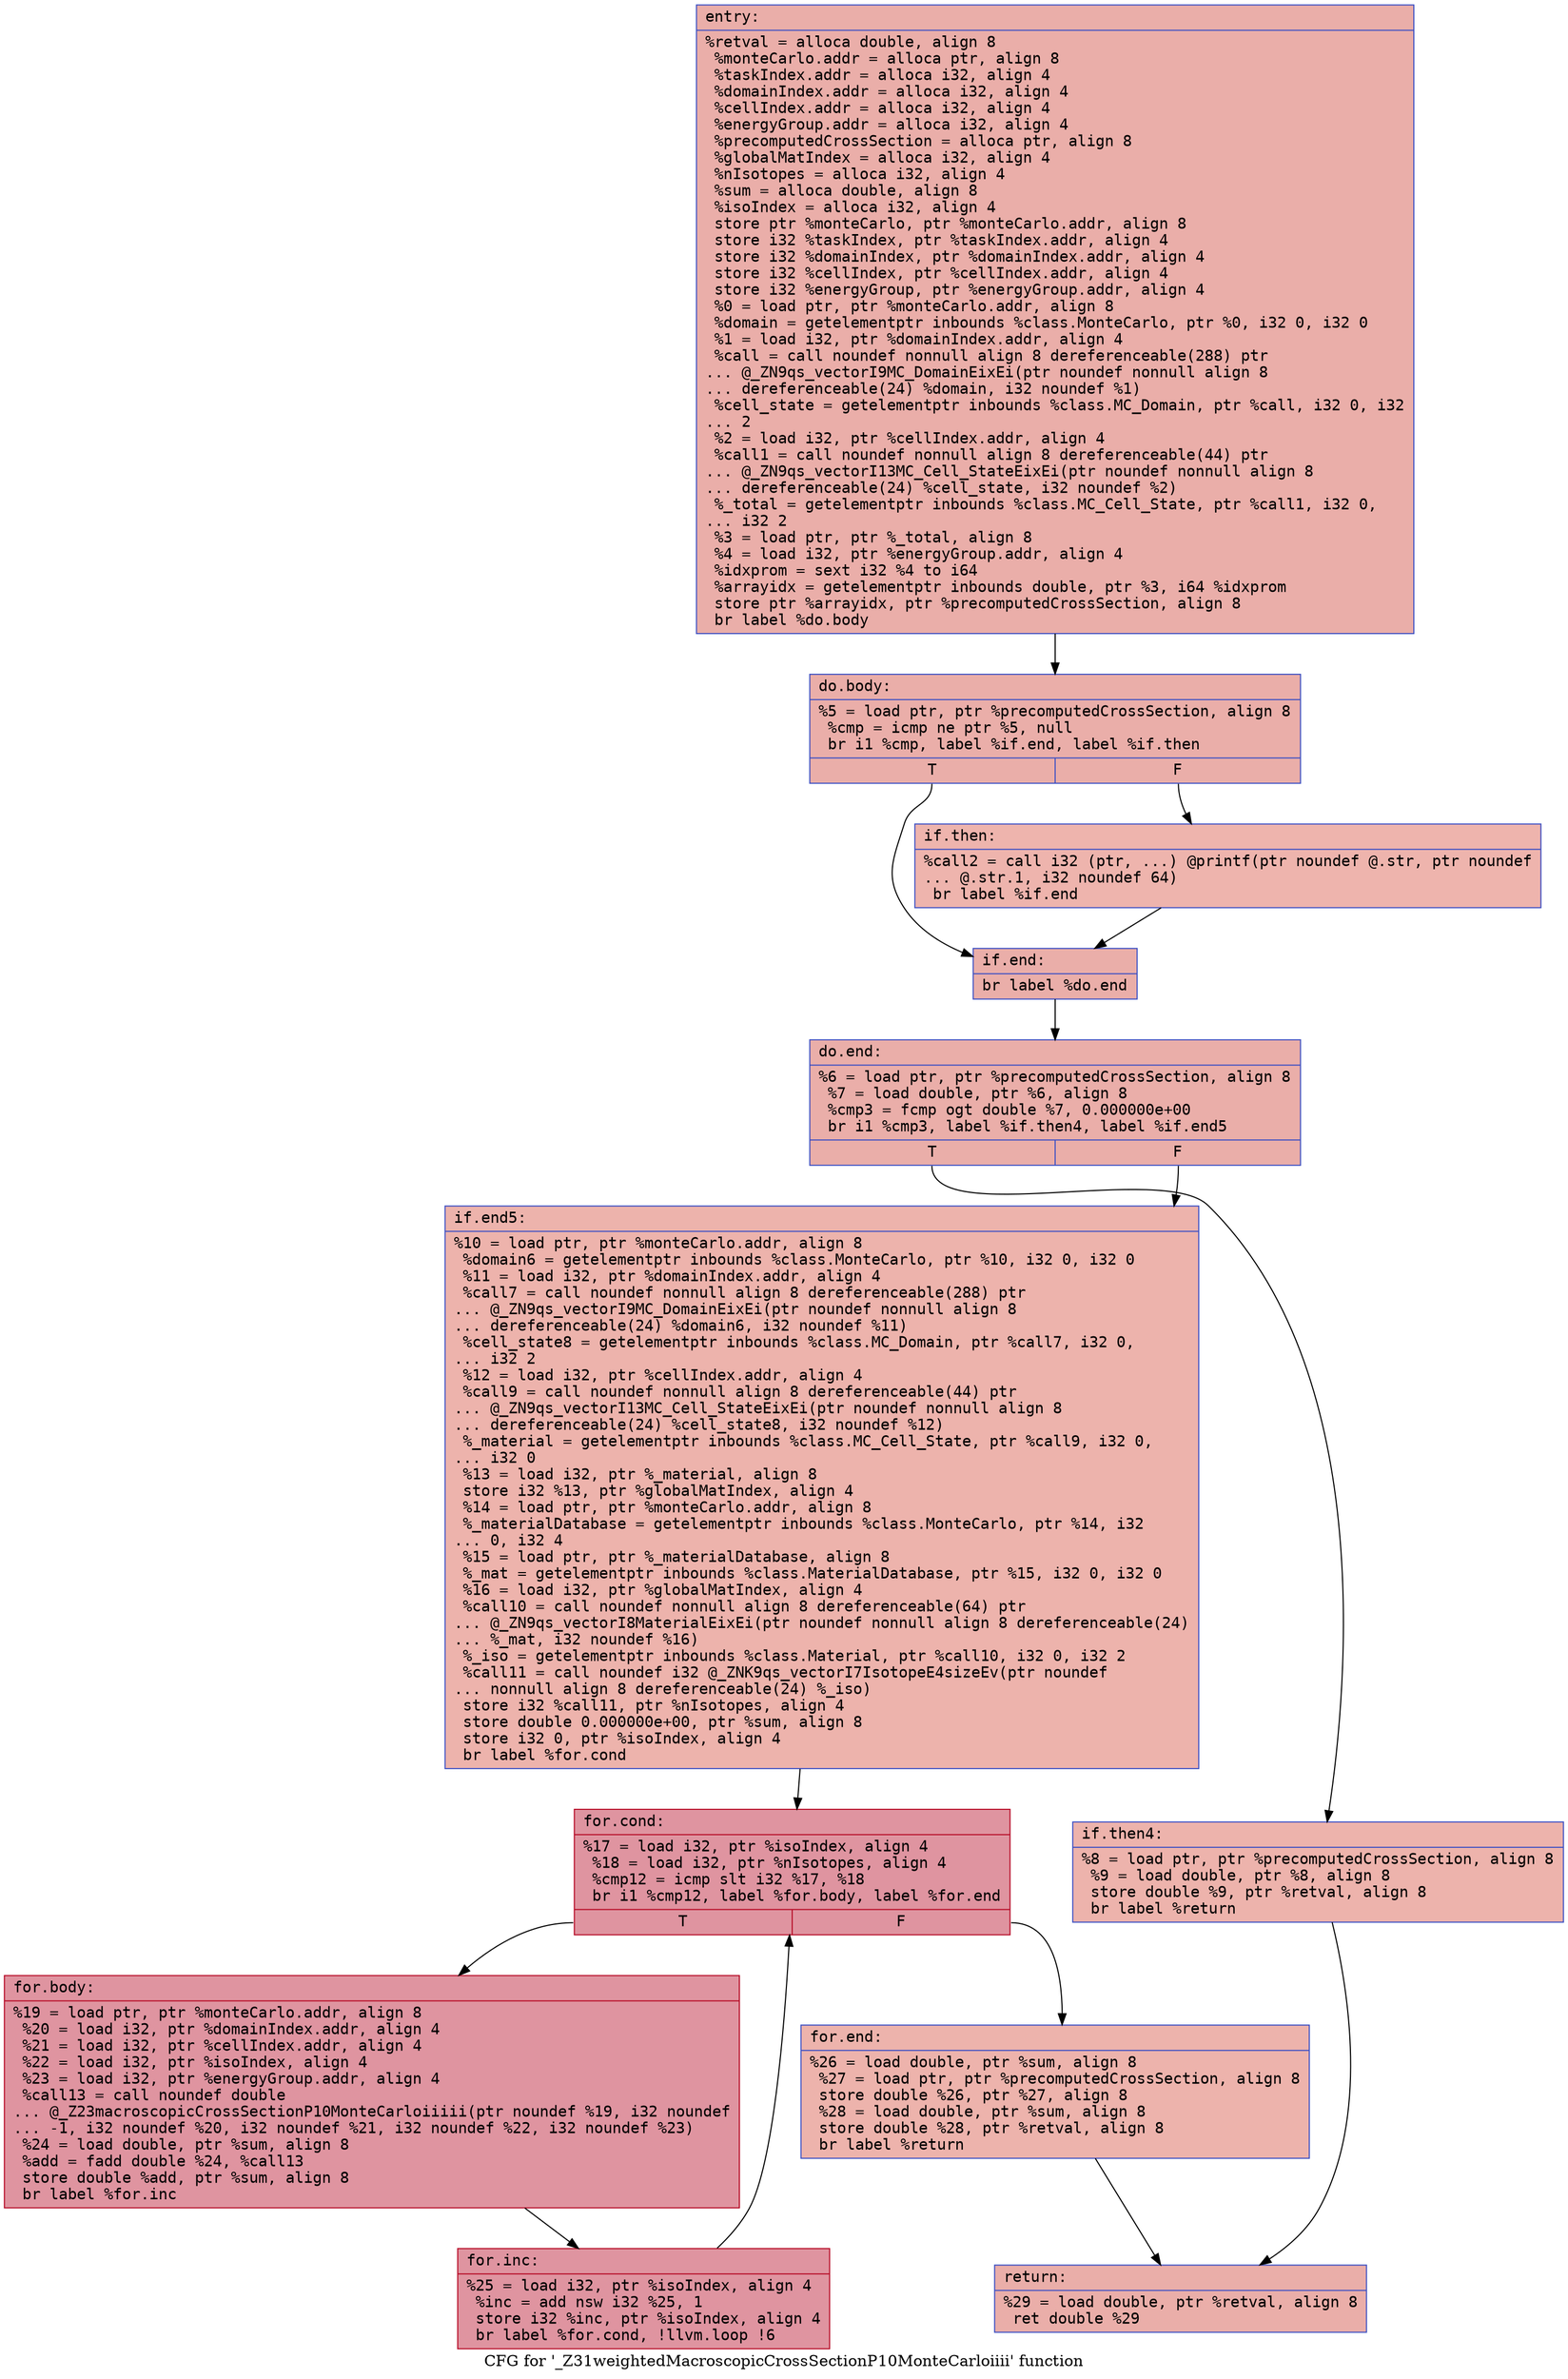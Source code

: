 digraph "CFG for '_Z31weightedMacroscopicCrossSectionP10MonteCarloiiii' function" {
	label="CFG for '_Z31weightedMacroscopicCrossSectionP10MonteCarloiiii' function";

	Node0x5555ce1ff150 [shape=record,color="#3d50c3ff", style=filled, fillcolor="#d0473d70" fontname="Courier",label="{entry:\l|  %retval = alloca double, align 8\l  %monteCarlo.addr = alloca ptr, align 8\l  %taskIndex.addr = alloca i32, align 4\l  %domainIndex.addr = alloca i32, align 4\l  %cellIndex.addr = alloca i32, align 4\l  %energyGroup.addr = alloca i32, align 4\l  %precomputedCrossSection = alloca ptr, align 8\l  %globalMatIndex = alloca i32, align 4\l  %nIsotopes = alloca i32, align 4\l  %sum = alloca double, align 8\l  %isoIndex = alloca i32, align 4\l  store ptr %monteCarlo, ptr %monteCarlo.addr, align 8\l  store i32 %taskIndex, ptr %taskIndex.addr, align 4\l  store i32 %domainIndex, ptr %domainIndex.addr, align 4\l  store i32 %cellIndex, ptr %cellIndex.addr, align 4\l  store i32 %energyGroup, ptr %energyGroup.addr, align 4\l  %0 = load ptr, ptr %monteCarlo.addr, align 8\l  %domain = getelementptr inbounds %class.MonteCarlo, ptr %0, i32 0, i32 0\l  %1 = load i32, ptr %domainIndex.addr, align 4\l  %call = call noundef nonnull align 8 dereferenceable(288) ptr\l... @_ZN9qs_vectorI9MC_DomainEixEi(ptr noundef nonnull align 8\l... dereferenceable(24) %domain, i32 noundef %1)\l  %cell_state = getelementptr inbounds %class.MC_Domain, ptr %call, i32 0, i32\l... 2\l  %2 = load i32, ptr %cellIndex.addr, align 4\l  %call1 = call noundef nonnull align 8 dereferenceable(44) ptr\l... @_ZN9qs_vectorI13MC_Cell_StateEixEi(ptr noundef nonnull align 8\l... dereferenceable(24) %cell_state, i32 noundef %2)\l  %_total = getelementptr inbounds %class.MC_Cell_State, ptr %call1, i32 0,\l... i32 2\l  %3 = load ptr, ptr %_total, align 8\l  %4 = load i32, ptr %energyGroup.addr, align 4\l  %idxprom = sext i32 %4 to i64\l  %arrayidx = getelementptr inbounds double, ptr %3, i64 %idxprom\l  store ptr %arrayidx, ptr %precomputedCrossSection, align 8\l  br label %do.body\l}"];
	Node0x5555ce1ff150 -> Node0x5555ce200aa0[tooltip="entry -> do.body\nProbability 100.00%" ];
	Node0x5555ce200aa0 [shape=record,color="#3d50c3ff", style=filled, fillcolor="#d0473d70" fontname="Courier",label="{do.body:\l|  %5 = load ptr, ptr %precomputedCrossSection, align 8\l  %cmp = icmp ne ptr %5, null\l  br i1 %cmp, label %if.end, label %if.then\l|{<s0>T|<s1>F}}"];
	Node0x5555ce200aa0:s0 -> Node0x5555ce200fd0[tooltip="do.body -> if.end\nProbability 62.50%" ];
	Node0x5555ce200aa0:s1 -> Node0x5555ce201040[tooltip="do.body -> if.then\nProbability 37.50%" ];
	Node0x5555ce201040 [shape=record,color="#3d50c3ff", style=filled, fillcolor="#d8564670" fontname="Courier",label="{if.then:\l|  %call2 = call i32 (ptr, ...) @printf(ptr noundef @.str, ptr noundef\l... @.str.1, i32 noundef 64)\l  br label %if.end\l}"];
	Node0x5555ce201040 -> Node0x5555ce200fd0[tooltip="if.then -> if.end\nProbability 100.00%" ];
	Node0x5555ce200fd0 [shape=record,color="#3d50c3ff", style=filled, fillcolor="#d0473d70" fontname="Courier",label="{if.end:\l|  br label %do.end\l}"];
	Node0x5555ce200fd0 -> Node0x5555ce2012c0[tooltip="if.end -> do.end\nProbability 100.00%" ];
	Node0x5555ce2012c0 [shape=record,color="#3d50c3ff", style=filled, fillcolor="#d0473d70" fontname="Courier",label="{do.end:\l|  %6 = load ptr, ptr %precomputedCrossSection, align 8\l  %7 = load double, ptr %6, align 8\l  %cmp3 = fcmp ogt double %7, 0.000000e+00\l  br i1 %cmp3, label %if.then4, label %if.end5\l|{<s0>T|<s1>F}}"];
	Node0x5555ce2012c0:s0 -> Node0x5555ce201550[tooltip="do.end -> if.then4\nProbability 50.00%" ];
	Node0x5555ce2012c0:s1 -> Node0x5555ce2015a0[tooltip="do.end -> if.end5\nProbability 50.00%" ];
	Node0x5555ce201550 [shape=record,color="#3d50c3ff", style=filled, fillcolor="#d6524470" fontname="Courier",label="{if.then4:\l|  %8 = load ptr, ptr %precomputedCrossSection, align 8\l  %9 = load double, ptr %8, align 8\l  store double %9, ptr %retval, align 8\l  br label %return\l}"];
	Node0x5555ce201550 -> Node0x5555ce201890[tooltip="if.then4 -> return\nProbability 100.00%" ];
	Node0x5555ce2015a0 [shape=record,color="#3d50c3ff", style=filled, fillcolor="#d6524470" fontname="Courier",label="{if.end5:\l|  %10 = load ptr, ptr %monteCarlo.addr, align 8\l  %domain6 = getelementptr inbounds %class.MonteCarlo, ptr %10, i32 0, i32 0\l  %11 = load i32, ptr %domainIndex.addr, align 4\l  %call7 = call noundef nonnull align 8 dereferenceable(288) ptr\l... @_ZN9qs_vectorI9MC_DomainEixEi(ptr noundef nonnull align 8\l... dereferenceable(24) %domain6, i32 noundef %11)\l  %cell_state8 = getelementptr inbounds %class.MC_Domain, ptr %call7, i32 0,\l... i32 2\l  %12 = load i32, ptr %cellIndex.addr, align 4\l  %call9 = call noundef nonnull align 8 dereferenceable(44) ptr\l... @_ZN9qs_vectorI13MC_Cell_StateEixEi(ptr noundef nonnull align 8\l... dereferenceable(24) %cell_state8, i32 noundef %12)\l  %_material = getelementptr inbounds %class.MC_Cell_State, ptr %call9, i32 0,\l... i32 0\l  %13 = load i32, ptr %_material, align 8\l  store i32 %13, ptr %globalMatIndex, align 4\l  %14 = load ptr, ptr %monteCarlo.addr, align 8\l  %_materialDatabase = getelementptr inbounds %class.MonteCarlo, ptr %14, i32\l... 0, i32 4\l  %15 = load ptr, ptr %_materialDatabase, align 8\l  %_mat = getelementptr inbounds %class.MaterialDatabase, ptr %15, i32 0, i32 0\l  %16 = load i32, ptr %globalMatIndex, align 4\l  %call10 = call noundef nonnull align 8 dereferenceable(64) ptr\l... @_ZN9qs_vectorI8MaterialEixEi(ptr noundef nonnull align 8 dereferenceable(24)\l... %_mat, i32 noundef %16)\l  %_iso = getelementptr inbounds %class.Material, ptr %call10, i32 0, i32 2\l  %call11 = call noundef i32 @_ZNK9qs_vectorI7IsotopeE4sizeEv(ptr noundef\l... nonnull align 8 dereferenceable(24) %_iso)\l  store i32 %call11, ptr %nIsotopes, align 4\l  store double 0.000000e+00, ptr %sum, align 8\l  store i32 0, ptr %isoIndex, align 4\l  br label %for.cond\l}"];
	Node0x5555ce2015a0 -> Node0x5555ce202a30[tooltip="if.end5 -> for.cond\nProbability 100.00%" ];
	Node0x5555ce202a30 [shape=record,color="#b70d28ff", style=filled, fillcolor="#b70d2870" fontname="Courier",label="{for.cond:\l|  %17 = load i32, ptr %isoIndex, align 4\l  %18 = load i32, ptr %nIsotopes, align 4\l  %cmp12 = icmp slt i32 %17, %18\l  br i1 %cmp12, label %for.body, label %for.end\l|{<s0>T|<s1>F}}"];
	Node0x5555ce202a30:s0 -> Node0x5555ce202ca0[tooltip="for.cond -> for.body\nProbability 96.88%" ];
	Node0x5555ce202a30:s1 -> Node0x5555ce202cf0[tooltip="for.cond -> for.end\nProbability 3.12%" ];
	Node0x5555ce202ca0 [shape=record,color="#b70d28ff", style=filled, fillcolor="#b70d2870" fontname="Courier",label="{for.body:\l|  %19 = load ptr, ptr %monteCarlo.addr, align 8\l  %20 = load i32, ptr %domainIndex.addr, align 4\l  %21 = load i32, ptr %cellIndex.addr, align 4\l  %22 = load i32, ptr %isoIndex, align 4\l  %23 = load i32, ptr %energyGroup.addr, align 4\l  %call13 = call noundef double\l... @_Z23macroscopicCrossSectionP10MonteCarloiiiii(ptr noundef %19, i32 noundef\l... -1, i32 noundef %20, i32 noundef %21, i32 noundef %22, i32 noundef %23)\l  %24 = load double, ptr %sum, align 8\l  %add = fadd double %24, %call13\l  store double %add, ptr %sum, align 8\l  br label %for.inc\l}"];
	Node0x5555ce202ca0 -> Node0x5555ce203af0[tooltip="for.body -> for.inc\nProbability 100.00%" ];
	Node0x5555ce203af0 [shape=record,color="#b70d28ff", style=filled, fillcolor="#b70d2870" fontname="Courier",label="{for.inc:\l|  %25 = load i32, ptr %isoIndex, align 4\l  %inc = add nsw i32 %25, 1\l  store i32 %inc, ptr %isoIndex, align 4\l  br label %for.cond, !llvm.loop !6\l}"];
	Node0x5555ce203af0 -> Node0x5555ce202a30[tooltip="for.inc -> for.cond\nProbability 100.00%" ];
	Node0x5555ce202cf0 [shape=record,color="#3d50c3ff", style=filled, fillcolor="#d6524470" fontname="Courier",label="{for.end:\l|  %26 = load double, ptr %sum, align 8\l  %27 = load ptr, ptr %precomputedCrossSection, align 8\l  store double %26, ptr %27, align 8\l  %28 = load double, ptr %sum, align 8\l  store double %28, ptr %retval, align 8\l  br label %return\l}"];
	Node0x5555ce202cf0 -> Node0x5555ce201890[tooltip="for.end -> return\nProbability 100.00%" ];
	Node0x5555ce201890 [shape=record,color="#3d50c3ff", style=filled, fillcolor="#d0473d70" fontname="Courier",label="{return:\l|  %29 = load double, ptr %retval, align 8\l  ret double %29\l}"];
}
